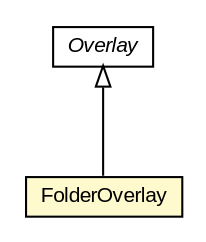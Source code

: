 #!/usr/local/bin/dot
#
# Class diagram 
# Generated by UMLGraph version R5_6-24-gf6e263 (http://www.umlgraph.org/)
#

digraph G {
	edge [fontname="arial",fontsize=10,labelfontname="arial",labelfontsize=10];
	node [fontname="arial",fontsize=10,shape=plaintext];
	nodesep=0.25;
	ranksep=0.5;
	// org.osmdroid.views.overlay.FolderOverlay
	c11927 [label=<<table title="org.osmdroid.views.overlay.FolderOverlay" border="0" cellborder="1" cellspacing="0" cellpadding="2" port="p" bgcolor="lemonChiffon" href="./FolderOverlay.html">
		<tr><td><table border="0" cellspacing="0" cellpadding="1">
<tr><td align="center" balign="center"> FolderOverlay </td></tr>
		</table></td></tr>
		</table>>, URL="./FolderOverlay.html", fontname="arial", fontcolor="black", fontsize=10.0];
	// org.osmdroid.views.overlay.Overlay
	c11971 [label=<<table title="org.osmdroid.views.overlay.Overlay" border="0" cellborder="1" cellspacing="0" cellpadding="2" port="p" href="./Overlay.html">
		<tr><td><table border="0" cellspacing="0" cellpadding="1">
<tr><td align="center" balign="center"><font face="arial italic"> Overlay </font></td></tr>
		</table></td></tr>
		</table>>, URL="./Overlay.html", fontname="arial", fontcolor="black", fontsize=10.0];
	//org.osmdroid.views.overlay.FolderOverlay extends org.osmdroid.views.overlay.Overlay
	c11971:p -> c11927:p [dir=back,arrowtail=empty];
}

